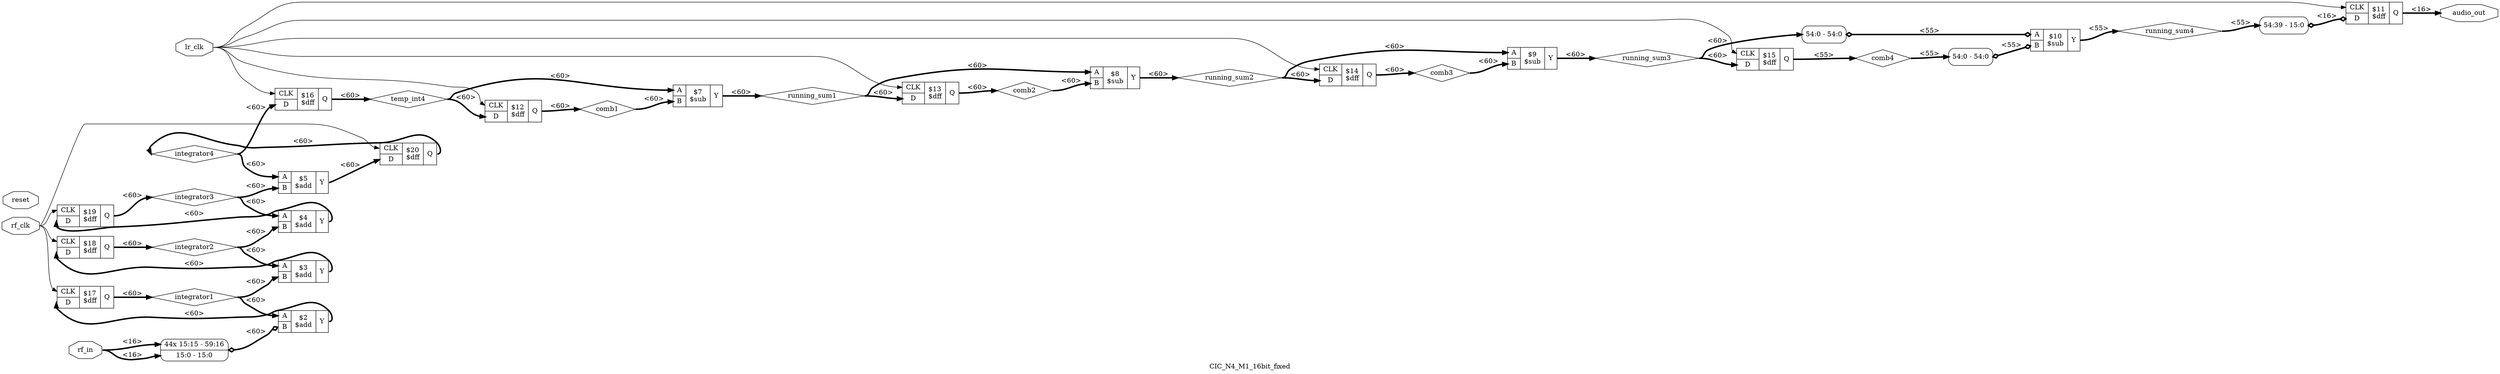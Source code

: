 digraph "CIC_N4_M1_16bit_fixed" {
label="CIC_N4_M1_16bit_fixed";
rankdir="LR";
remincross=true;
n2 [ shape=diamond, label="running_sum4", color="black", fontcolor="black" ];
n7 [ shape=diamond, label="running_sum3", color="black", fontcolor="black" ];
n8 [ shape=diamond, label="running_sum2", color="black", fontcolor="black" ];
n9 [ shape=diamond, label="running_sum1", color="black", fontcolor="black" ];
n10 [ shape=diamond, label="temp_int4", color="black", fontcolor="black" ];
n11 [ shape=diamond, label="comb4", color="black", fontcolor="black" ];
n12 [ shape=diamond, label="integrator4", color="black", fontcolor="black" ];
n13 [ shape=diamond, label="comb3", color="black", fontcolor="black" ];
n14 [ shape=diamond, label="integrator3", color="black", fontcolor="black" ];
n15 [ shape=diamond, label="comb2", color="black", fontcolor="black" ];
n16 [ shape=diamond, label="integrator2", color="black", fontcolor="black" ];
n17 [ shape=diamond, label="comb1", color="black", fontcolor="black" ];
n18 [ shape=diamond, label="integrator1", color="black", fontcolor="black" ];
n19 [ shape=octagon, label="reset", color="black", fontcolor="black" ];
n20 [ shape=octagon, label="lr_clk", color="black", fontcolor="black" ];
n21 [ shape=octagon, label="rf_clk", color="black", fontcolor="black" ];
n22 [ shape=octagon, label="rf_in", color="black", fontcolor="black" ];
n23 [ shape=octagon, label="audio_out", color="black", fontcolor="black" ];
c27 [ shape=record, label="{{<p24> CLK|<p25> D}|$20\n$dff|{<p26> Q}}" ];
c28 [ shape=record, label="{{<p24> CLK|<p25> D}|$19\n$dff|{<p26> Q}}" ];
c29 [ shape=record, label="{{<p24> CLK|<p25> D}|$18\n$dff|{<p26> Q}}" ];
c30 [ shape=record, label="{{<p24> CLK|<p25> D}|$17\n$dff|{<p26> Q}}" ];
c31 [ shape=record, label="{{<p24> CLK|<p25> D}|$16\n$dff|{<p26> Q}}" ];
c32 [ shape=record, label="{{<p24> CLK|<p25> D}|$15\n$dff|{<p26> Q}}" ];
c33 [ shape=record, label="{{<p24> CLK|<p25> D}|$14\n$dff|{<p26> Q}}" ];
c34 [ shape=record, label="{{<p24> CLK|<p25> D}|$13\n$dff|{<p26> Q}}" ];
c35 [ shape=record, label="{{<p24> CLK|<p25> D}|$12\n$dff|{<p26> Q}}" ];
c36 [ shape=record, label="{{<p24> CLK|<p25> D}|$11\n$dff|{<p26> Q}}" ];
x0 [ shape=record, style=rounded, label="<s0> 54:39 - 15:0 " ];
x0:e -> c36:p25:w [arrowhead=odiamond, arrowtail=odiamond, dir=both, color="black", style="setlinewidth(3)", label="<16>"];
c40 [ shape=record, label="{{<p37> A|<p38> B}|$10\n$sub|{<p39> Y}}" ];
x1 [ shape=record, style=rounded, label="<s0> 54:0 - 54:0 " ];
x1:e -> c40:p38:w [arrowhead=odiamond, arrowtail=odiamond, dir=both, color="black", style="setlinewidth(3)", label="<55>"];
x2 [ shape=record, style=rounded, label="<s0> 54:0 - 54:0 " ];
x2:e -> c40:p37:w [arrowhead=odiamond, arrowtail=odiamond, dir=both, color="black", style="setlinewidth(3)", label="<55>"];
c41 [ shape=record, label="{{<p37> A|<p38> B}|$9\n$sub|{<p39> Y}}" ];
c42 [ shape=record, label="{{<p37> A|<p38> B}|$8\n$sub|{<p39> Y}}" ];
c43 [ shape=record, label="{{<p37> A|<p38> B}|$7\n$sub|{<p39> Y}}" ];
c44 [ shape=record, label="{{<p37> A|<p38> B}|$5\n$add|{<p39> Y}}" ];
c45 [ shape=record, label="{{<p37> A|<p38> B}|$4\n$add|{<p39> Y}}" ];
c46 [ shape=record, label="{{<p37> A|<p38> B}|$3\n$add|{<p39> Y}}" ];
c47 [ shape=record, label="{{<p37> A|<p38> B}|$2\n$add|{<p39> Y}}" ];
x3 [ shape=record, style=rounded, label="<s44> 44x 15:15 - 59:16 |<s0> 15:0 - 15:0 " ];
x3:e -> c47:p38:w [arrowhead=odiamond, arrowtail=odiamond, dir=both, color="black", style="setlinewidth(3)", label="<60>"];
c31:p26:e -> n10:w [color="black", style="setlinewidth(3)", label="<60>"];
n10:e -> c35:p25:w [color="black", style="setlinewidth(3)", label="<60>"];
n10:e -> c43:p37:w [color="black", style="setlinewidth(3)", label="<60>"];
c32:p26:e -> n11:w [color="black", style="setlinewidth(3)", label="<55>"];
n11:e -> x1:s0:w [color="black", style="setlinewidth(3)", label="<55>"];
c27:p26:e -> n12:w [color="black", style="setlinewidth(3)", label="<60>"];
n12:e -> c31:p25:w [color="black", style="setlinewidth(3)", label="<60>"];
n12:e -> c44:p37:w [color="black", style="setlinewidth(3)", label="<60>"];
c33:p26:e -> n13:w [color="black", style="setlinewidth(3)", label="<60>"];
n13:e -> c41:p38:w [color="black", style="setlinewidth(3)", label="<60>"];
c28:p26:e -> n14:w [color="black", style="setlinewidth(3)", label="<60>"];
n14:e -> c44:p38:w [color="black", style="setlinewidth(3)", label="<60>"];
n14:e -> c45:p37:w [color="black", style="setlinewidth(3)", label="<60>"];
c34:p26:e -> n15:w [color="black", style="setlinewidth(3)", label="<60>"];
n15:e -> c42:p38:w [color="black", style="setlinewidth(3)", label="<60>"];
c29:p26:e -> n16:w [color="black", style="setlinewidth(3)", label="<60>"];
n16:e -> c45:p38:w [color="black", style="setlinewidth(3)", label="<60>"];
n16:e -> c46:p37:w [color="black", style="setlinewidth(3)", label="<60>"];
c35:p26:e -> n17:w [color="black", style="setlinewidth(3)", label="<60>"];
n17:e -> c43:p38:w [color="black", style="setlinewidth(3)", label="<60>"];
c30:p26:e -> n18:w [color="black", style="setlinewidth(3)", label="<60>"];
n18:e -> c46:p38:w [color="black", style="setlinewidth(3)", label="<60>"];
n18:e -> c47:p37:w [color="black", style="setlinewidth(3)", label="<60>"];
c40:p39:e -> n2:w [color="black", style="setlinewidth(3)", label="<55>"];
n2:e -> x0:s0:w [color="black", style="setlinewidth(3)", label="<55>"];
n20:e -> c31:p24:w [color="black", label=""];
n20:e -> c32:p24:w [color="black", label=""];
n20:e -> c33:p24:w [color="black", label=""];
n20:e -> c34:p24:w [color="black", label=""];
n20:e -> c35:p24:w [color="black", label=""];
n20:e -> c36:p24:w [color="black", label=""];
n21:e -> c27:p24:w [color="black", label=""];
n21:e -> c28:p24:w [color="black", label=""];
n21:e -> c29:p24:w [color="black", label=""];
n21:e -> c30:p24:w [color="black", label=""];
n22:e -> x3:s0:w [color="black", style="setlinewidth(3)", label="<16>"];
n22:e -> x3:s44:w [color="black", style="setlinewidth(3)", label="<16>"];
c36:p26:e -> n23:w [color="black", style="setlinewidth(3)", label="<16>"];
c45:p39:e -> c28:p25:w [color="black", style="setlinewidth(3)", label="<60>"];
c46:p39:e -> c29:p25:w [color="black", style="setlinewidth(3)", label="<60>"];
c47:p39:e -> c30:p25:w [color="black", style="setlinewidth(3)", label="<60>"];
c44:p39:e -> c27:p25:w [color="black", style="setlinewidth(3)", label="<60>"];
c41:p39:e -> n7:w [color="black", style="setlinewidth(3)", label="<60>"];
n7:e -> c32:p25:w [color="black", style="setlinewidth(3)", label="<60>"];
n7:e -> x2:s0:w [color="black", style="setlinewidth(3)", label="<60>"];
c42:p39:e -> n8:w [color="black", style="setlinewidth(3)", label="<60>"];
n8:e -> c33:p25:w [color="black", style="setlinewidth(3)", label="<60>"];
n8:e -> c41:p37:w [color="black", style="setlinewidth(3)", label="<60>"];
c43:p39:e -> n9:w [color="black", style="setlinewidth(3)", label="<60>"];
n9:e -> c34:p25:w [color="black", style="setlinewidth(3)", label="<60>"];
n9:e -> c42:p37:w [color="black", style="setlinewidth(3)", label="<60>"];
}
